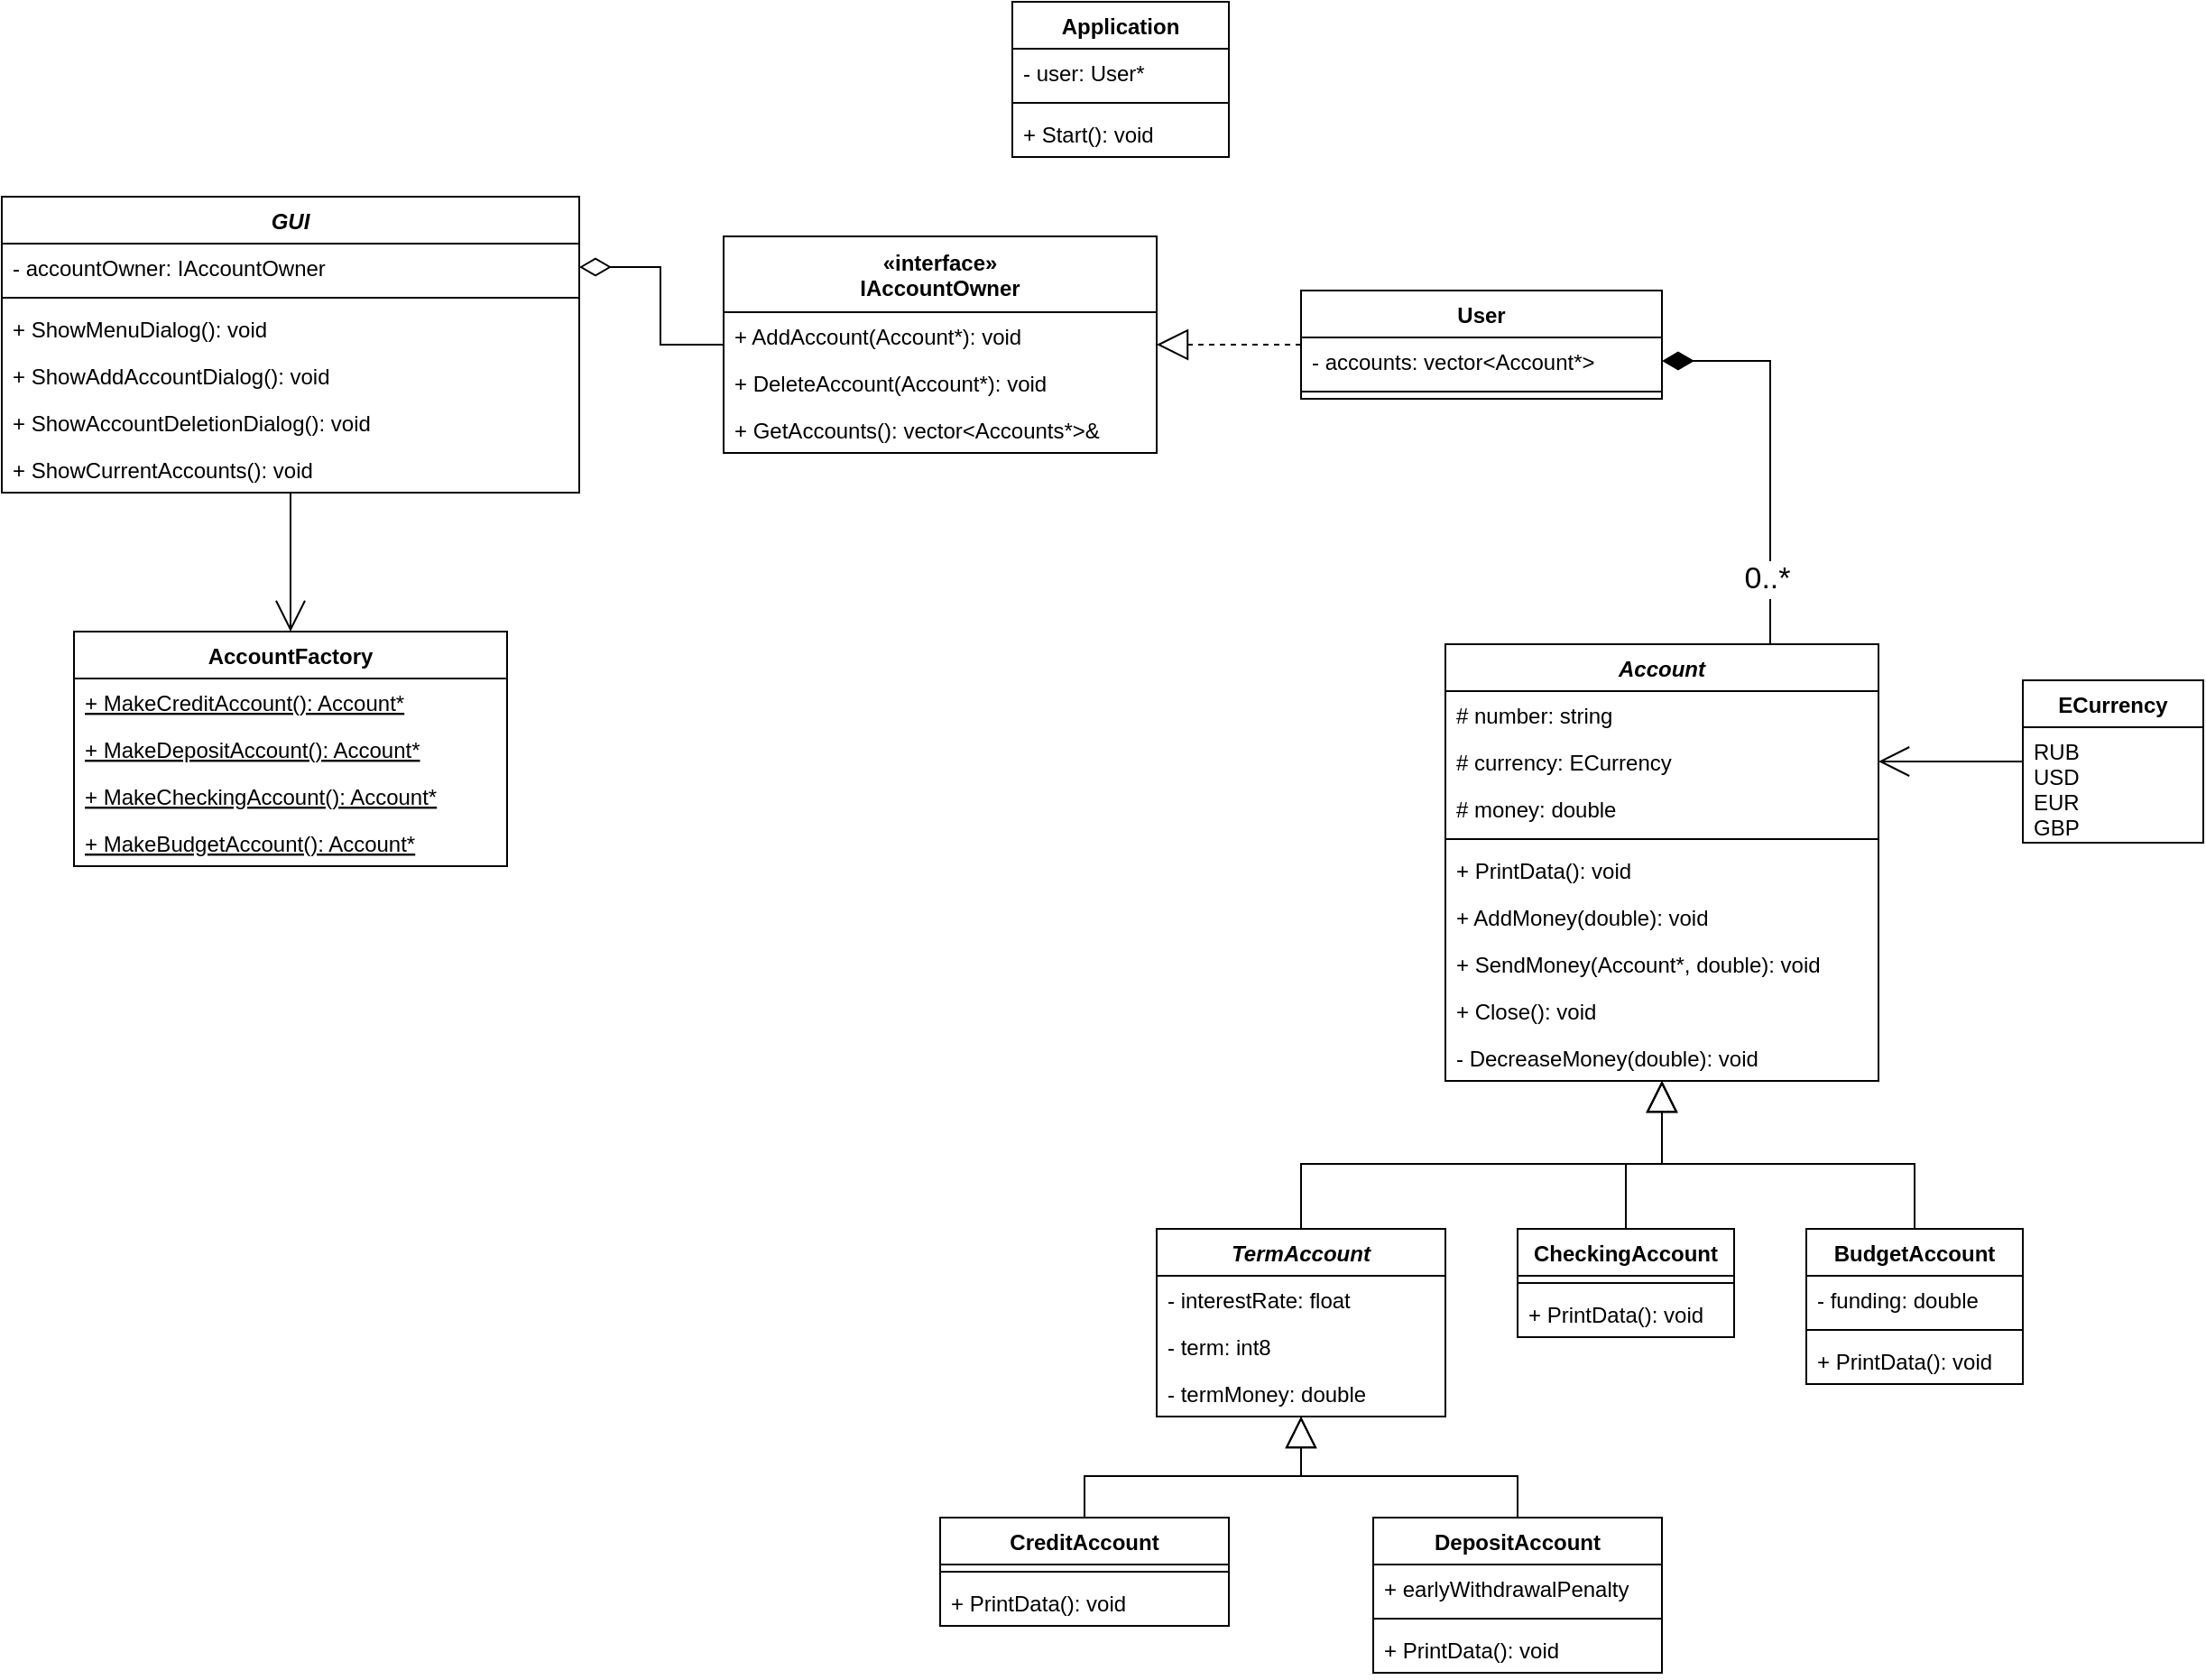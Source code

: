 <mxfile version="10.6.1" type="device"><diagram id="j7gxSpjoC8Fkqm-hQQOI" name="Page-1"><mxGraphModel dx="1720" dy="543" grid="1" gridSize="10" guides="1" tooltips="1" connect="1" arrows="1" fold="1" page="0" pageScale="1" pageWidth="827" pageHeight="1169" math="0" shadow="0"><root><mxCell id="0"/><mxCell id="1" parent="0"/><mxCell id="2J8ffXxmUs_1fK8K4bdd-18" style="edgeStyle=orthogonalEdgeStyle;rounded=0;orthogonalLoop=1;jettySize=auto;html=1;entryX=1;entryY=0.5;entryDx=0;entryDy=0;endArrow=block;endFill=0;fontSize=17;endSize=15;dashed=1;exitX=0;exitY=0.5;exitDx=0;exitDy=0;" edge="1" parent="1" source="V58ntGCr3ahgJx6NKJwX-1" target="2J8ffXxmUs_1fK8K4bdd-12"><mxGeometry relative="1" as="geometry"><mxPoint x="460" y="170" as="targetPoint"/><mxPoint x="350" y="130" as="sourcePoint"/></mxGeometry></mxCell><mxCell id="V58ntGCr3ahgJx6NKJwX-1" value="User" style="swimlane;fontStyle=1;align=center;verticalAlign=top;childLayout=stackLayout;horizontal=1;startSize=26;horizontalStack=0;resizeParent=1;resizeParentMax=0;resizeLast=0;collapsible=1;marginBottom=0;" parent="1" vertex="1"><mxGeometry x="360" y="240" width="200" height="60" as="geometry"><mxRectangle x="360" y="240" width="60" height="26" as="alternateBounds"/></mxGeometry></mxCell><mxCell id="V58ntGCr3ahgJx6NKJwX-2" value="- accounts: vector&lt;Account*&gt;" style="text;strokeColor=none;fillColor=none;align=left;verticalAlign=top;spacingLeft=4;spacingRight=4;overflow=hidden;rotatable=0;points=[[0,0.5],[1,0.5]];portConstraint=eastwest;" parent="V58ntGCr3ahgJx6NKJwX-1" vertex="1"><mxGeometry y="26" width="200" height="26" as="geometry"/></mxCell><mxCell id="V58ntGCr3ahgJx6NKJwX-3" value="" style="line;strokeWidth=1;fillColor=none;align=left;verticalAlign=middle;spacingTop=-1;spacingLeft=3;spacingRight=3;rotatable=0;labelPosition=right;points=[];portConstraint=eastwest;" parent="V58ntGCr3ahgJx6NKJwX-1" vertex="1"><mxGeometry y="52" width="200" height="8" as="geometry"/></mxCell><mxCell id="2J8ffXxmUs_1fK8K4bdd-19" style="edgeStyle=orthogonalEdgeStyle;rounded=0;orthogonalLoop=1;jettySize=auto;html=1;exitX=0;exitY=0.5;exitDx=0;exitDy=0;entryX=1;entryY=0.5;entryDx=0;entryDy=0;endArrow=diamondThin;endFill=0;endSize=15;fontSize=17;" edge="1" parent="1" source="2J8ffXxmUs_1fK8K4bdd-12" target="V58ntGCr3ahgJx6NKJwX-50"><mxGeometry relative="1" as="geometry"/></mxCell><mxCell id="2J8ffXxmUs_1fK8K4bdd-20" style="edgeStyle=orthogonalEdgeStyle;rounded=0;orthogonalLoop=1;jettySize=auto;html=1;exitX=0.5;exitY=1;exitDx=0;exitDy=0;endArrow=open;endFill=0;endSize=15;fontSize=17;" edge="1" parent="1" source="V58ntGCr3ahgJx6NKJwX-5" target="V58ntGCr3ahgJx6NKJwX-101"><mxGeometry relative="1" as="geometry"/></mxCell><mxCell id="V58ntGCr3ahgJx6NKJwX-5" value="GUI" style="swimlane;fontStyle=3;align=center;verticalAlign=top;childLayout=stackLayout;horizontal=1;startSize=26;horizontalStack=0;resizeParent=1;resizeParentMax=0;resizeLast=0;collapsible=1;marginBottom=0;" parent="1" vertex="1"><mxGeometry x="-360" y="188" width="320" height="164" as="geometry"><mxRectangle x="-310" y="188" width="50" height="26" as="alternateBounds"/></mxGeometry></mxCell><mxCell id="V58ntGCr3ahgJx6NKJwX-50" value="- accountOwner: IAccountOwner" style="text;strokeColor=none;fillColor=none;align=left;verticalAlign=top;spacingLeft=4;spacingRight=4;overflow=hidden;rotatable=0;points=[[0,0.5],[1,0.5]];portConstraint=eastwest;" parent="V58ntGCr3ahgJx6NKJwX-5" vertex="1"><mxGeometry y="26" width="320" height="26" as="geometry"/></mxCell><mxCell id="V58ntGCr3ahgJx6NKJwX-51" value="" style="line;strokeWidth=1;fillColor=none;align=left;verticalAlign=middle;spacingTop=-1;spacingLeft=3;spacingRight=3;rotatable=0;labelPosition=right;points=[];portConstraint=eastwest;" parent="V58ntGCr3ahgJx6NKJwX-5" vertex="1"><mxGeometry y="52" width="320" height="8" as="geometry"/></mxCell><mxCell id="V58ntGCr3ahgJx6NKJwX-35" value="+ ShowMenuDialog(): void" style="text;strokeColor=none;fillColor=none;align=left;verticalAlign=top;spacingLeft=4;spacingRight=4;overflow=hidden;rotatable=0;points=[[0,0.5],[1,0.5]];portConstraint=eastwest;" parent="V58ntGCr3ahgJx6NKJwX-5" vertex="1"><mxGeometry y="60" width="320" height="26" as="geometry"/></mxCell><mxCell id="V58ntGCr3ahgJx6NKJwX-8" value="+ ShowAddAccountDialog(): void" style="text;strokeColor=none;fillColor=none;align=left;verticalAlign=top;spacingLeft=4;spacingRight=4;overflow=hidden;rotatable=0;points=[[0,0.5],[1,0.5]];portConstraint=eastwest;" parent="V58ntGCr3ahgJx6NKJwX-5" vertex="1"><mxGeometry y="86" width="320" height="26" as="geometry"/></mxCell><mxCell id="V58ntGCr3ahgJx6NKJwX-27" value="+ ShowAccountDeletionDialog(): void" style="text;strokeColor=none;fillColor=none;align=left;verticalAlign=top;spacingLeft=4;spacingRight=4;overflow=hidden;rotatable=0;points=[[0,0.5],[1,0.5]];portConstraint=eastwest;" parent="V58ntGCr3ahgJx6NKJwX-5" vertex="1"><mxGeometry y="112" width="320" height="26" as="geometry"/></mxCell><mxCell id="V58ntGCr3ahgJx6NKJwX-11" value="+ ShowCurrentAccounts(): void" style="text;strokeColor=none;fillColor=none;align=left;verticalAlign=top;spacingLeft=4;spacingRight=4;overflow=hidden;rotatable=0;points=[[0,0.5],[1,0.5]];portConstraint=eastwest;" parent="V58ntGCr3ahgJx6NKJwX-5" vertex="1"><mxGeometry y="138" width="320" height="26" as="geometry"/></mxCell><mxCell id="V58ntGCr3ahgJx6NKJwX-12" value="Account" style="swimlane;fontStyle=3;align=center;verticalAlign=top;childLayout=stackLayout;horizontal=1;startSize=26;horizontalStack=0;resizeParent=1;resizeParentMax=0;resizeLast=0;collapsible=1;marginBottom=0;" parent="1" vertex="1"><mxGeometry x="440" y="436" width="240" height="242" as="geometry"><mxRectangle x="440" y="436" width="80" height="26" as="alternateBounds"/></mxGeometry></mxCell><mxCell id="V58ntGCr3ahgJx6NKJwX-13" value="# number: string" style="text;strokeColor=none;fillColor=none;align=left;verticalAlign=top;spacingLeft=4;spacingRight=4;overflow=hidden;rotatable=0;points=[[0,0.5],[1,0.5]];portConstraint=eastwest;" parent="V58ntGCr3ahgJx6NKJwX-12" vertex="1"><mxGeometry y="26" width="240" height="26" as="geometry"/></mxCell><mxCell id="V58ntGCr3ahgJx6NKJwX-16" value="# currency: ECurrency" style="text;strokeColor=none;fillColor=none;align=left;verticalAlign=top;spacingLeft=4;spacingRight=4;overflow=hidden;rotatable=0;points=[[0,0.5],[1,0.5]];portConstraint=eastwest;" parent="V58ntGCr3ahgJx6NKJwX-12" vertex="1"><mxGeometry y="52" width="240" height="26" as="geometry"/></mxCell><mxCell id="V58ntGCr3ahgJx6NKJwX-22" value="# money: double" style="text;strokeColor=none;fillColor=none;align=left;verticalAlign=top;spacingLeft=4;spacingRight=4;overflow=hidden;rotatable=0;points=[[0,0.5],[1,0.5]];portConstraint=eastwest;" parent="V58ntGCr3ahgJx6NKJwX-12" vertex="1"><mxGeometry y="78" width="240" height="26" as="geometry"/></mxCell><mxCell id="V58ntGCr3ahgJx6NKJwX-14" value="" style="line;strokeWidth=1;fillColor=none;align=left;verticalAlign=middle;spacingTop=-1;spacingLeft=3;spacingRight=3;rotatable=0;labelPosition=right;points=[];portConstraint=eastwest;" parent="V58ntGCr3ahgJx6NKJwX-12" vertex="1"><mxGeometry y="104" width="240" height="8" as="geometry"/></mxCell><mxCell id="V58ntGCr3ahgJx6NKJwX-15" value="+ PrintData(): void" style="text;strokeColor=none;fillColor=none;align=left;verticalAlign=top;spacingLeft=4;spacingRight=4;overflow=hidden;rotatable=0;points=[[0,0.5],[1,0.5]];portConstraint=eastwest;" parent="V58ntGCr3ahgJx6NKJwX-12" vertex="1"><mxGeometry y="112" width="240" height="26" as="geometry"/></mxCell><mxCell id="V58ntGCr3ahgJx6NKJwX-23" value="+ AddMoney(double): void" style="text;strokeColor=none;fillColor=none;align=left;verticalAlign=top;spacingLeft=4;spacingRight=4;overflow=hidden;rotatable=0;points=[[0,0.5],[1,0.5]];portConstraint=eastwest;" parent="V58ntGCr3ahgJx6NKJwX-12" vertex="1"><mxGeometry y="138" width="240" height="26" as="geometry"/></mxCell><mxCell id="V58ntGCr3ahgJx6NKJwX-24" value="+ SendMoney(Account*, double): void" style="text;strokeColor=none;fillColor=none;align=left;verticalAlign=top;spacingLeft=4;spacingRight=4;overflow=hidden;rotatable=0;points=[[0,0.5],[1,0.5]];portConstraint=eastwest;" parent="V58ntGCr3ahgJx6NKJwX-12" vertex="1"><mxGeometry y="164" width="240" height="26" as="geometry"/></mxCell><mxCell id="V58ntGCr3ahgJx6NKJwX-67" value="+ Close(): void" style="text;strokeColor=none;fillColor=none;align=left;verticalAlign=top;spacingLeft=4;spacingRight=4;overflow=hidden;rotatable=0;points=[[0,0.5],[1,0.5]];portConstraint=eastwest;" parent="V58ntGCr3ahgJx6NKJwX-12" vertex="1"><mxGeometry y="190" width="240" height="26" as="geometry"/></mxCell><mxCell id="V58ntGCr3ahgJx6NKJwX-25" value="- DecreaseMoney(double): void" style="text;strokeColor=none;fillColor=none;align=left;verticalAlign=top;spacingLeft=4;spacingRight=4;overflow=hidden;rotatable=0;points=[[0,0.5],[1,0.5]];portConstraint=eastwest;" parent="V58ntGCr3ahgJx6NKJwX-12" vertex="1"><mxGeometry y="216" width="240" height="26" as="geometry"/></mxCell><mxCell id="V58ntGCr3ahgJx6NKJwX-21" style="edgeStyle=orthogonalEdgeStyle;rounded=0;orthogonalLoop=1;jettySize=auto;html=1;endArrow=open;endFill=0;endSize=15;exitX=0;exitY=0.5;exitDx=0;exitDy=0;" parent="1" source="V58ntGCr3ahgJx6NKJwX-17" target="V58ntGCr3ahgJx6NKJwX-16" edge="1"><mxGeometry relative="1" as="geometry"><mxPoint x="780" y="500" as="sourcePoint"/></mxGeometry></mxCell><mxCell id="V58ntGCr3ahgJx6NKJwX-17" value="ECurrency" style="swimlane;fontStyle=1;align=center;verticalAlign=top;childLayout=stackLayout;horizontal=1;startSize=26;horizontalStack=0;resizeParent=1;resizeParentMax=0;resizeLast=0;collapsible=1;marginBottom=0;" parent="1" vertex="1"><mxGeometry x="760" y="456" width="100" height="90" as="geometry"><mxRectangle x="960" y="290" width="90" height="26" as="alternateBounds"/></mxGeometry></mxCell><mxCell id="V58ntGCr3ahgJx6NKJwX-18" value="RUB&#10;USD&#10;EUR&#10;GBP" style="text;strokeColor=none;fillColor=none;align=left;verticalAlign=top;spacingLeft=4;spacingRight=4;overflow=hidden;rotatable=0;points=[[0,0.5],[1,0.5]];portConstraint=eastwest;" parent="V58ntGCr3ahgJx6NKJwX-17" vertex="1"><mxGeometry y="26" width="100" height="64" as="geometry"/></mxCell><mxCell id="V58ntGCr3ahgJx6NKJwX-29" style="edgeStyle=orthogonalEdgeStyle;rounded=0;orthogonalLoop=1;jettySize=auto;html=1;exitX=0.75;exitY=0;exitDx=0;exitDy=0;endArrow=diamondThin;endFill=1;endSize=15;entryX=1;entryY=0.5;entryDx=0;entryDy=0;" parent="1" source="V58ntGCr3ahgJx6NKJwX-12" target="V58ntGCr3ahgJx6NKJwX-2" edge="1"><mxGeometry relative="1" as="geometry"><mxPoint x="620" y="320" as="sourcePoint"/></mxGeometry></mxCell><mxCell id="V58ntGCr3ahgJx6NKJwX-30" value="0..*" style="text;html=1;resizable=0;points=[];align=center;verticalAlign=middle;labelBackgroundColor=#ffffff;fontSize=17;" parent="V58ntGCr3ahgJx6NKJwX-29" vertex="1" connectable="0"><mxGeometry x="-0.796" y="-1" relative="1" as="geometry"><mxPoint x="-3" y="-14" as="offset"/></mxGeometry></mxCell><mxCell id="V58ntGCr3ahgJx6NKJwX-41" value="Application" style="swimlane;fontStyle=1;align=center;verticalAlign=top;childLayout=stackLayout;horizontal=1;startSize=26;horizontalStack=0;resizeParent=1;resizeParentMax=0;resizeLast=0;collapsible=1;marginBottom=0;" parent="1" vertex="1"><mxGeometry x="200" y="80" width="120" height="86" as="geometry"><mxRectangle x="180" y="7" width="80" height="26" as="alternateBounds"/></mxGeometry></mxCell><mxCell id="V58ntGCr3ahgJx6NKJwX-49" value="- user: User*" style="text;strokeColor=none;fillColor=none;align=left;verticalAlign=top;spacingLeft=4;spacingRight=4;overflow=hidden;rotatable=0;points=[[0,0.5],[1,0.5]];portConstraint=eastwest;" parent="V58ntGCr3ahgJx6NKJwX-41" vertex="1"><mxGeometry y="26" width="120" height="26" as="geometry"/></mxCell><mxCell id="V58ntGCr3ahgJx6NKJwX-43" value="" style="line;strokeWidth=1;fillColor=none;align=left;verticalAlign=middle;spacingTop=-1;spacingLeft=3;spacingRight=3;rotatable=0;labelPosition=right;points=[];portConstraint=eastwest;" parent="V58ntGCr3ahgJx6NKJwX-41" vertex="1"><mxGeometry y="52" width="120" height="8" as="geometry"/></mxCell><mxCell id="V58ntGCr3ahgJx6NKJwX-44" value="+ Start(): void" style="text;strokeColor=none;fillColor=none;align=left;verticalAlign=top;spacingLeft=4;spacingRight=4;overflow=hidden;rotatable=0;points=[[0,0.5],[1,0.5]];portConstraint=eastwest;" parent="V58ntGCr3ahgJx6NKJwX-41" vertex="1"><mxGeometry y="60" width="120" height="26" as="geometry"/></mxCell><mxCell id="V58ntGCr3ahgJx6NKJwX-94" style="edgeStyle=orthogonalEdgeStyle;rounded=0;orthogonalLoop=1;jettySize=auto;html=1;exitX=0.5;exitY=0;exitDx=0;exitDy=0;endArrow=block;endFill=0;endSize=15;fontSize=17;" parent="1" source="V58ntGCr3ahgJx6NKJwX-57" target="V58ntGCr3ahgJx6NKJwX-85" edge="1"><mxGeometry relative="1" as="geometry"/></mxCell><mxCell id="V58ntGCr3ahgJx6NKJwX-57" value="CreditAccount" style="swimlane;fontStyle=1;align=center;verticalAlign=top;childLayout=stackLayout;horizontal=1;startSize=26;horizontalStack=0;resizeParent=1;resizeParentMax=0;resizeLast=0;collapsible=1;marginBottom=0;" parent="1" vertex="1"><mxGeometry x="160" y="920" width="160" height="60" as="geometry"><mxRectangle x="680" y="240" width="80" height="26" as="alternateBounds"/></mxGeometry></mxCell><mxCell id="V58ntGCr3ahgJx6NKJwX-61" value="" style="line;strokeWidth=1;fillColor=none;align=left;verticalAlign=middle;spacingTop=-1;spacingLeft=3;spacingRight=3;rotatable=0;labelPosition=right;points=[];portConstraint=eastwest;" parent="V58ntGCr3ahgJx6NKJwX-57" vertex="1"><mxGeometry y="26" width="160" height="8" as="geometry"/></mxCell><mxCell id="V58ntGCr3ahgJx6NKJwX-62" value="+ PrintData(): void" style="text;strokeColor=none;fillColor=none;align=left;verticalAlign=top;spacingLeft=4;spacingRight=4;overflow=hidden;rotatable=0;points=[[0,0.5],[1,0.5]];portConstraint=eastwest;" parent="V58ntGCr3ahgJx6NKJwX-57" vertex="1"><mxGeometry y="34" width="160" height="26" as="geometry"/></mxCell><mxCell id="V58ntGCr3ahgJx6NKJwX-77" style="edgeStyle=orthogonalEdgeStyle;rounded=0;orthogonalLoop=1;jettySize=auto;html=1;exitX=0.5;exitY=0;exitDx=0;exitDy=0;endArrow=block;endFill=0;endSize=15;fontSize=17;" parent="1" source="V58ntGCr3ahgJx6NKJwX-71" target="V58ntGCr3ahgJx6NKJwX-12" edge="1"><mxGeometry relative="1" as="geometry"/></mxCell><mxCell id="V58ntGCr3ahgJx6NKJwX-71" value="CheckingAccount" style="swimlane;fontStyle=1;align=center;verticalAlign=top;childLayout=stackLayout;horizontal=1;startSize=26;horizontalStack=0;resizeParent=1;resizeParentMax=0;resizeLast=0;collapsible=1;marginBottom=0;" parent="1" vertex="1"><mxGeometry x="480" y="760" width="120" height="60" as="geometry"><mxRectangle x="680" y="240" width="80" height="26" as="alternateBounds"/></mxGeometry></mxCell><mxCell id="V58ntGCr3ahgJx6NKJwX-75" value="" style="line;strokeWidth=1;fillColor=none;align=left;verticalAlign=middle;spacingTop=-1;spacingLeft=3;spacingRight=3;rotatable=0;labelPosition=right;points=[];portConstraint=eastwest;" parent="V58ntGCr3ahgJx6NKJwX-71" vertex="1"><mxGeometry y="26" width="120" height="8" as="geometry"/></mxCell><mxCell id="V58ntGCr3ahgJx6NKJwX-76" value="+ PrintData(): void" style="text;strokeColor=none;fillColor=none;align=left;verticalAlign=top;spacingLeft=4;spacingRight=4;overflow=hidden;rotatable=0;points=[[0,0.5],[1,0.5]];portConstraint=eastwest;" parent="V58ntGCr3ahgJx6NKJwX-71" vertex="1"><mxGeometry y="34" width="120" height="26" as="geometry"/></mxCell><mxCell id="V58ntGCr3ahgJx6NKJwX-93" style="edgeStyle=orthogonalEdgeStyle;rounded=0;orthogonalLoop=1;jettySize=auto;html=1;exitX=0.5;exitY=0;exitDx=0;exitDy=0;endArrow=block;endFill=0;endSize=15;fontSize=17;" parent="1" source="V58ntGCr3ahgJx6NKJwX-78" target="V58ntGCr3ahgJx6NKJwX-85" edge="1"><mxGeometry relative="1" as="geometry"/></mxCell><mxCell id="V58ntGCr3ahgJx6NKJwX-78" value="DepositAccount" style="swimlane;fontStyle=1;align=center;verticalAlign=top;childLayout=stackLayout;horizontal=1;startSize=26;horizontalStack=0;resizeParent=1;resizeParentMax=0;resizeLast=0;collapsible=1;marginBottom=0;" parent="1" vertex="1"><mxGeometry x="400" y="920" width="160" height="86" as="geometry"><mxRectangle x="680" y="240" width="80" height="26" as="alternateBounds"/></mxGeometry></mxCell><mxCell id="V58ntGCr3ahgJx6NKJwX-95" value="+ earlyWithdrawalPenalty" style="text;strokeColor=none;fillColor=none;align=left;verticalAlign=top;spacingLeft=4;spacingRight=4;overflow=hidden;rotatable=0;points=[[0,0.5],[1,0.5]];portConstraint=eastwest;" parent="V58ntGCr3ahgJx6NKJwX-78" vertex="1"><mxGeometry y="26" width="160" height="26" as="geometry"/></mxCell><mxCell id="V58ntGCr3ahgJx6NKJwX-82" value="" style="line;strokeWidth=1;fillColor=none;align=left;verticalAlign=middle;spacingTop=-1;spacingLeft=3;spacingRight=3;rotatable=0;labelPosition=right;points=[];portConstraint=eastwest;" parent="V58ntGCr3ahgJx6NKJwX-78" vertex="1"><mxGeometry y="52" width="160" height="8" as="geometry"/></mxCell><mxCell id="V58ntGCr3ahgJx6NKJwX-83" value="+ PrintData(): void" style="text;strokeColor=none;fillColor=none;align=left;verticalAlign=top;spacingLeft=4;spacingRight=4;overflow=hidden;rotatable=0;points=[[0,0.5],[1,0.5]];portConstraint=eastwest;" parent="V58ntGCr3ahgJx6NKJwX-78" vertex="1"><mxGeometry y="60" width="160" height="26" as="geometry"/></mxCell><mxCell id="V58ntGCr3ahgJx6NKJwX-92" style="edgeStyle=orthogonalEdgeStyle;rounded=0;orthogonalLoop=1;jettySize=auto;html=1;exitX=0.5;exitY=0;exitDx=0;exitDy=0;endArrow=block;endFill=0;endSize=15;fontSize=17;" parent="1" source="V58ntGCr3ahgJx6NKJwX-85" target="V58ntGCr3ahgJx6NKJwX-12" edge="1"><mxGeometry relative="1" as="geometry"/></mxCell><mxCell id="V58ntGCr3ahgJx6NKJwX-85" value="TermAccount" style="swimlane;fontStyle=3;align=center;verticalAlign=top;childLayout=stackLayout;horizontal=1;startSize=26;horizontalStack=0;resizeParent=1;resizeParentMax=0;resizeLast=0;collapsible=1;marginBottom=0;" parent="1" vertex="1"><mxGeometry x="280" y="760" width="160" height="104" as="geometry"><mxRectangle x="680" y="240" width="80" height="26" as="alternateBounds"/></mxGeometry></mxCell><mxCell id="V58ntGCr3ahgJx6NKJwX-86" value="- interestRate: float" style="text;strokeColor=none;fillColor=none;align=left;verticalAlign=top;spacingLeft=4;spacingRight=4;overflow=hidden;rotatable=0;points=[[0,0.5],[1,0.5]];portConstraint=eastwest;" parent="V58ntGCr3ahgJx6NKJwX-85" vertex="1"><mxGeometry y="26" width="160" height="26" as="geometry"/></mxCell><mxCell id="V58ntGCr3ahgJx6NKJwX-87" value="- term: int8" style="text;strokeColor=none;fillColor=none;align=left;verticalAlign=top;spacingLeft=4;spacingRight=4;overflow=hidden;rotatable=0;points=[[0,0.5],[1,0.5]];portConstraint=eastwest;" parent="V58ntGCr3ahgJx6NKJwX-85" vertex="1"><mxGeometry y="52" width="160" height="26" as="geometry"/></mxCell><mxCell id="V58ntGCr3ahgJx6NKJwX-88" value="- termMoney: double" style="text;strokeColor=none;fillColor=none;align=left;verticalAlign=top;spacingLeft=4;spacingRight=4;overflow=hidden;rotatable=0;points=[[0,0.5],[1,0.5]];portConstraint=eastwest;" parent="V58ntGCr3ahgJx6NKJwX-85" vertex="1"><mxGeometry y="78" width="160" height="26" as="geometry"/></mxCell><mxCell id="V58ntGCr3ahgJx6NKJwX-100" style="edgeStyle=orthogonalEdgeStyle;rounded=0;orthogonalLoop=1;jettySize=auto;html=1;exitX=0.5;exitY=0;exitDx=0;exitDy=0;endArrow=block;endFill=0;endSize=15;fontSize=17;" parent="1" source="V58ntGCr3ahgJx6NKJwX-96" target="V58ntGCr3ahgJx6NKJwX-12" edge="1"><mxGeometry relative="1" as="geometry"/></mxCell><mxCell id="V58ntGCr3ahgJx6NKJwX-96" value="BudgetAccount" style="swimlane;fontStyle=1;align=center;verticalAlign=top;childLayout=stackLayout;horizontal=1;startSize=26;horizontalStack=0;resizeParent=1;resizeParentMax=0;resizeLast=0;collapsible=1;marginBottom=0;" parent="1" vertex="1"><mxGeometry x="640" y="760" width="120" height="86" as="geometry"><mxRectangle x="680" y="240" width="80" height="26" as="alternateBounds"/></mxGeometry></mxCell><mxCell id="V58ntGCr3ahgJx6NKJwX-99" value="- funding: double" style="text;strokeColor=none;fillColor=none;align=left;verticalAlign=top;spacingLeft=4;spacingRight=4;overflow=hidden;rotatable=0;points=[[0,0.5],[1,0.5]];portConstraint=eastwest;" parent="V58ntGCr3ahgJx6NKJwX-96" vertex="1"><mxGeometry y="26" width="120" height="26" as="geometry"/></mxCell><mxCell id="V58ntGCr3ahgJx6NKJwX-97" value="" style="line;strokeWidth=1;fillColor=none;align=left;verticalAlign=middle;spacingTop=-1;spacingLeft=3;spacingRight=3;rotatable=0;labelPosition=right;points=[];portConstraint=eastwest;" parent="V58ntGCr3ahgJx6NKJwX-96" vertex="1"><mxGeometry y="52" width="120" height="8" as="geometry"/></mxCell><mxCell id="V58ntGCr3ahgJx6NKJwX-98" value="+ PrintData(): void" style="text;strokeColor=none;fillColor=none;align=left;verticalAlign=top;spacingLeft=4;spacingRight=4;overflow=hidden;rotatable=0;points=[[0,0.5],[1,0.5]];portConstraint=eastwest;" parent="V58ntGCr3ahgJx6NKJwX-96" vertex="1"><mxGeometry y="60" width="120" height="26" as="geometry"/></mxCell><mxCell id="V58ntGCr3ahgJx6NKJwX-101" value="AccountFactory" style="swimlane;fontStyle=1;align=center;verticalAlign=top;childLayout=stackLayout;horizontal=1;startSize=26;horizontalStack=0;resizeParent=1;resizeParentMax=0;resizeLast=0;collapsible=1;marginBottom=0;" parent="1" vertex="1"><mxGeometry x="-320" y="429" width="240" height="130" as="geometry"><mxRectangle x="360" y="240" width="60" height="26" as="alternateBounds"/></mxGeometry></mxCell><mxCell id="V58ntGCr3ahgJx6NKJwX-104" value="+ MakeCreditAccount(): Account*" style="text;strokeColor=none;fillColor=none;align=left;verticalAlign=top;spacingLeft=4;spacingRight=4;overflow=hidden;rotatable=0;points=[[0,0.5],[1,0.5]];portConstraint=eastwest;fontStyle=4" parent="V58ntGCr3ahgJx6NKJwX-101" vertex="1"><mxGeometry y="26" width="240" height="26" as="geometry"/></mxCell><mxCell id="2J8ffXxmUs_1fK8K4bdd-2" value="+ MakeDepositAccount(): Account*" style="text;strokeColor=none;fillColor=none;align=left;verticalAlign=top;spacingLeft=4;spacingRight=4;overflow=hidden;rotatable=0;points=[[0,0.5],[1,0.5]];portConstraint=eastwest;fontStyle=4" vertex="1" parent="V58ntGCr3ahgJx6NKJwX-101"><mxGeometry y="52" width="240" height="26" as="geometry"/></mxCell><mxCell id="2J8ffXxmUs_1fK8K4bdd-3" value="+ MakeCheckingAccount(): Account*" style="text;strokeColor=none;fillColor=none;align=left;verticalAlign=top;spacingLeft=4;spacingRight=4;overflow=hidden;rotatable=0;points=[[0,0.5],[1,0.5]];portConstraint=eastwest;fontStyle=4" vertex="1" parent="V58ntGCr3ahgJx6NKJwX-101"><mxGeometry y="78" width="240" height="26" as="geometry"/></mxCell><mxCell id="2J8ffXxmUs_1fK8K4bdd-4" value="+ MakeBudgetAccount(): Account*" style="text;strokeColor=none;fillColor=none;align=left;verticalAlign=top;spacingLeft=4;spacingRight=4;overflow=hidden;rotatable=0;points=[[0,0.5],[1,0.5]];portConstraint=eastwest;fontStyle=4" vertex="1" parent="V58ntGCr3ahgJx6NKJwX-101"><mxGeometry y="104" width="240" height="26" as="geometry"/></mxCell><mxCell id="2J8ffXxmUs_1fK8K4bdd-12" value="«interface»&#10;IAccountOwner" style="swimlane;fontStyle=1;align=center;verticalAlign=middle;childLayout=stackLayout;horizontal=1;startSize=42;horizontalStack=0;resizeParent=1;resizeParentMax=0;resizeLast=0;collapsible=1;marginBottom=0;" vertex="1" parent="1"><mxGeometry x="40" y="210" width="240" height="120" as="geometry"><mxRectangle x="400" y="80" width="120" height="36" as="alternateBounds"/></mxGeometry></mxCell><mxCell id="V58ntGCr3ahgJx6NKJwX-4" value="+ AddAccount(Account*): void" style="text;strokeColor=none;fillColor=none;align=left;verticalAlign=top;spacingLeft=4;spacingRight=4;overflow=hidden;rotatable=0;points=[[0,0.5],[1,0.5]];portConstraint=eastwest;" parent="2J8ffXxmUs_1fK8K4bdd-12" vertex="1"><mxGeometry y="42" width="240" height="26" as="geometry"/></mxCell><mxCell id="V58ntGCr3ahgJx6NKJwX-47" value="+ DeleteAccount(Account*): void" style="text;strokeColor=none;fillColor=none;align=left;verticalAlign=top;spacingLeft=4;spacingRight=4;overflow=hidden;rotatable=0;points=[[0,0.5],[1,0.5]];portConstraint=eastwest;" parent="2J8ffXxmUs_1fK8K4bdd-12" vertex="1"><mxGeometry y="68" width="240" height="26" as="geometry"/></mxCell><mxCell id="2J8ffXxmUs_1fK8K4bdd-21" value="+ GetAccounts(): vector&lt;Accounts*&gt;&amp;" style="text;strokeColor=none;fillColor=none;align=left;verticalAlign=top;spacingLeft=4;spacingRight=4;overflow=hidden;rotatable=0;points=[[0,0.5],[1,0.5]];portConstraint=eastwest;" vertex="1" parent="2J8ffXxmUs_1fK8K4bdd-12"><mxGeometry y="94" width="240" height="26" as="geometry"/></mxCell></root></mxGraphModel></diagram></mxfile>
